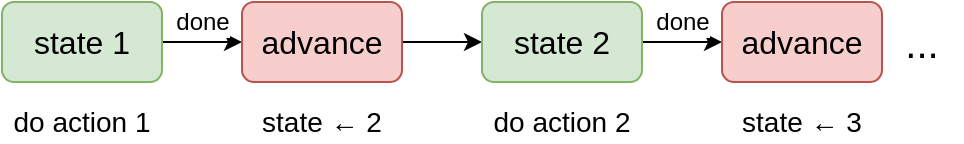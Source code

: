 <mxfile version="14.8.2" type="device"><diagram id="pPNL8d6KahMyhZe1WPuy" name="Page-1"><mxGraphModel dx="716" dy="349" grid="1" gridSize="10" guides="1" tooltips="1" connect="1" arrows="1" fold="1" page="1" pageScale="1" pageWidth="850" pageHeight="1100" math="0" shadow="0"><root><mxCell id="0"/><mxCell id="1" parent="0"/><mxCell id="zy8CIiAczTY-UoG4jdZh-19" value="done" style="edgeStyle=orthogonalEdgeStyle;rounded=0;orthogonalLoop=1;jettySize=auto;html=1;entryX=0;entryY=0.5;entryDx=0;entryDy=0;fontSize=12;fontColor=#000000;startArrow=none;startFill=0;endArrow=classic;endFill=1;strokeWidth=1;" edge="1" parent="1" source="72APzJBuBecIWJVhFyCZ-19" target="zy8CIiAczTY-UoG4jdZh-13"><mxGeometry y="10" relative="1" as="geometry"><mxPoint as="offset"/></mxGeometry></mxCell><mxCell id="72APzJBuBecIWJVhFyCZ-19" value="state 1" style="rounded=1;whiteSpace=wrap;html=1;fontSize=16;fillColor=#d5e8d4;strokeColor=#82b366;" parent="1" vertex="1"><mxGeometry x="80" y="200" width="80" height="40" as="geometry"/></mxCell><mxCell id="72APzJBuBecIWJVhFyCZ-21" value="&lt;div style=&quot;font-size: 14px&quot;&gt;do action 1&lt;/div&gt;" style="text;html=1;strokeColor=none;fillColor=none;align=center;verticalAlign=middle;whiteSpace=wrap;rounded=0;fontSize=14;fontStyle=0" parent="1" vertex="1"><mxGeometry x="80" y="250" width="80" height="20" as="geometry"/></mxCell><mxCell id="zy8CIiAczTY-UoG4jdZh-20" style="edgeStyle=orthogonalEdgeStyle;rounded=0;orthogonalLoop=1;jettySize=auto;html=1;entryX=0;entryY=0.5;entryDx=0;entryDy=0;fontSize=14;fontColor=#000000;startArrow=none;startFill=0;endArrow=classic;endFill=1;strokeColor=#000000;strokeWidth=1;" edge="1" parent="1" source="zy8CIiAczTY-UoG4jdZh-13" target="zy8CIiAczTY-UoG4jdZh-14"><mxGeometry relative="1" as="geometry"/></mxCell><mxCell id="zy8CIiAczTY-UoG4jdZh-13" value="advance" style="rounded=1;whiteSpace=wrap;html=1;fontSize=16;fillColor=#f8cecc;strokeColor=#b85450;" vertex="1" parent="1"><mxGeometry x="200" y="200" width="80" height="40" as="geometry"/></mxCell><mxCell id="zy8CIiAczTY-UoG4jdZh-23" value="done" style="edgeStyle=orthogonalEdgeStyle;rounded=0;orthogonalLoop=1;jettySize=auto;html=1;entryX=0;entryY=0.5;entryDx=0;entryDy=0;fontSize=12;fontColor=#000000;startArrow=none;startFill=0;endArrow=classic;endFill=1;strokeColor=#000000;strokeWidth=1;" edge="1" parent="1" source="zy8CIiAczTY-UoG4jdZh-14" target="zy8CIiAczTY-UoG4jdZh-22"><mxGeometry y="10" relative="1" as="geometry"><mxPoint as="offset"/></mxGeometry></mxCell><mxCell id="zy8CIiAczTY-UoG4jdZh-14" value="state 2" style="rounded=1;whiteSpace=wrap;html=1;fontSize=16;fillColor=#d5e8d4;strokeColor=#82b366;" vertex="1" parent="1"><mxGeometry x="320" y="200" width="80" height="40" as="geometry"/></mxCell><mxCell id="zy8CIiAczTY-UoG4jdZh-16" value="&lt;div style=&quot;font-size: 14px&quot;&gt;state ← &lt;span style=&quot;line-height: 1em&quot;&gt;2&lt;/span&gt;&lt;br&gt;&lt;/div&gt;" style="text;html=1;strokeColor=none;fillColor=none;align=center;verticalAlign=middle;whiteSpace=wrap;rounded=0;fontSize=14;fontStyle=0" vertex="1" parent="1"><mxGeometry x="200" y="250" width="80" height="20" as="geometry"/></mxCell><mxCell id="zy8CIiAczTY-UoG4jdZh-18" value="&lt;div style=&quot;font-size: 14px&quot;&gt;do action 2&lt;/div&gt;" style="text;html=1;strokeColor=none;fillColor=none;align=center;verticalAlign=middle;whiteSpace=wrap;rounded=0;fontSize=14;fontStyle=0" vertex="1" parent="1"><mxGeometry x="320" y="250" width="80" height="20" as="geometry"/></mxCell><mxCell id="zy8CIiAczTY-UoG4jdZh-21" value="..." style="text;html=1;strokeColor=none;fillColor=none;align=center;verticalAlign=middle;whiteSpace=wrap;rounded=0;fontSize=20;fontColor=#000000;" vertex="1" parent="1"><mxGeometry x="520" y="205" width="40" height="30" as="geometry"/></mxCell><mxCell id="zy8CIiAczTY-UoG4jdZh-22" value="advance" style="rounded=1;whiteSpace=wrap;html=1;fontSize=16;fillColor=#f8cecc;strokeColor=#b85450;" vertex="1" parent="1"><mxGeometry x="440" y="200" width="80" height="40" as="geometry"/></mxCell><mxCell id="zy8CIiAczTY-UoG4jdZh-24" value="&lt;div style=&quot;font-size: 14px&quot;&gt;state ← &lt;span style=&quot;line-height: 1em&quot;&gt;3&lt;/span&gt;&lt;/div&gt;" style="text;html=1;strokeColor=none;fillColor=none;align=center;verticalAlign=middle;whiteSpace=wrap;rounded=0;fontSize=14;fontStyle=0" vertex="1" parent="1"><mxGeometry x="440" y="250" width="80" height="20" as="geometry"/></mxCell></root></mxGraphModel></diagram></mxfile>